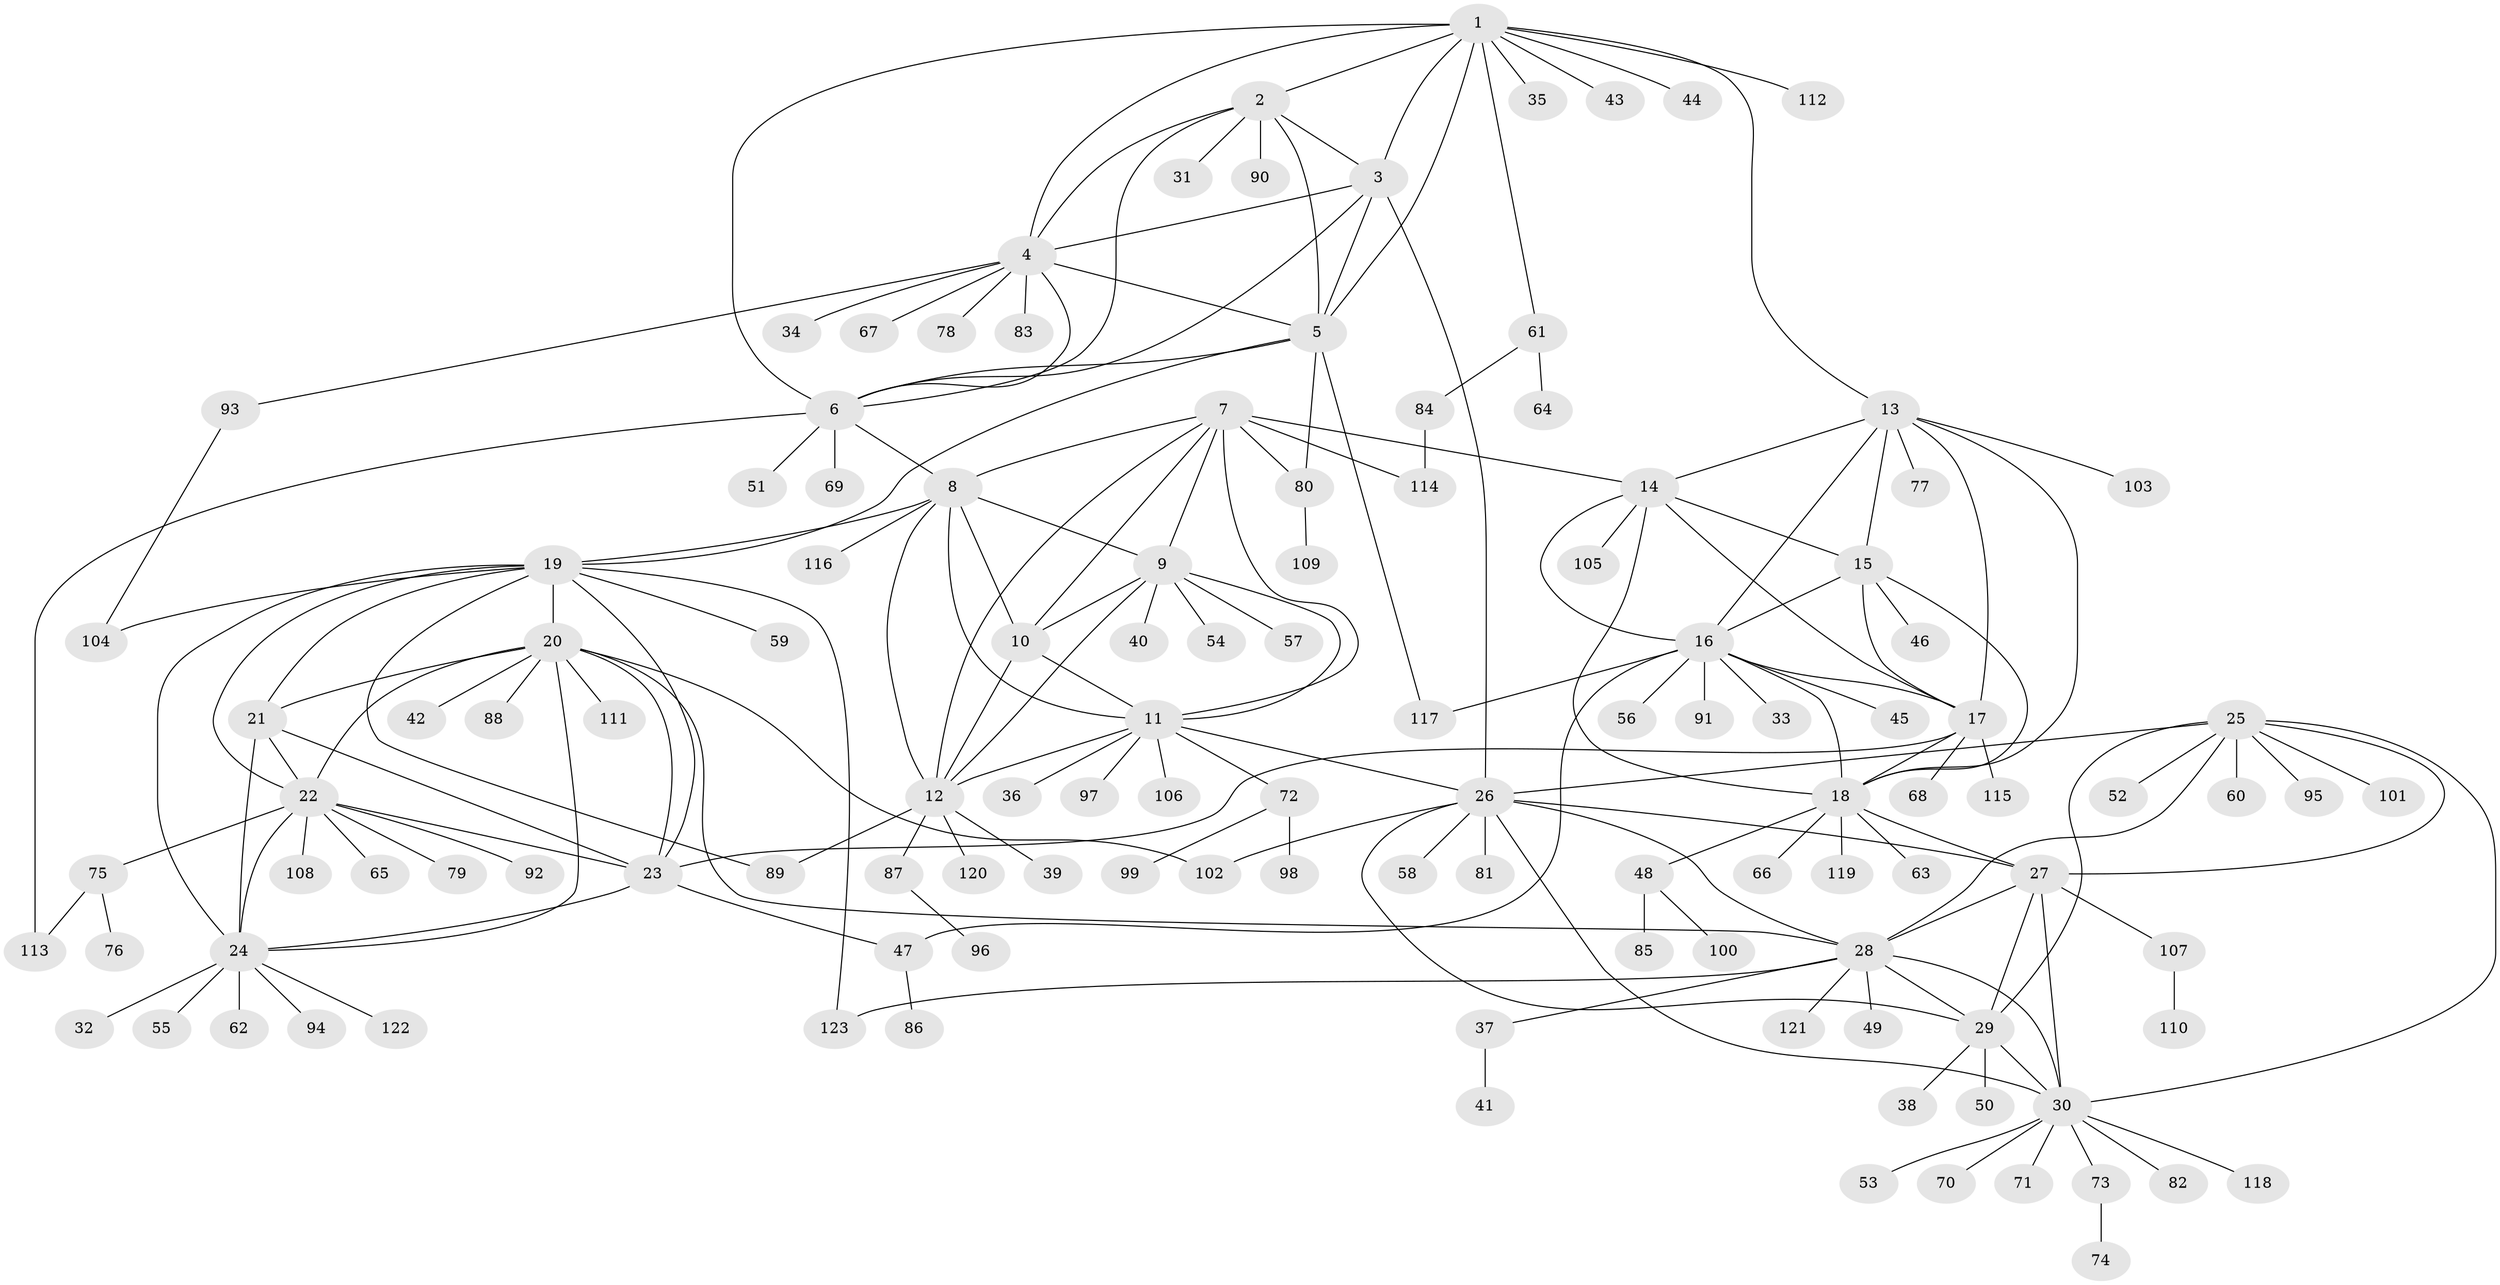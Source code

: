 // Generated by graph-tools (version 1.1) at 2025/55/03/09/25 04:55:11]
// undirected, 123 vertices, 187 edges
graph export_dot {
graph [start="1"]
  node [color=gray90,style=filled];
  1;
  2;
  3;
  4;
  5;
  6;
  7;
  8;
  9;
  10;
  11;
  12;
  13;
  14;
  15;
  16;
  17;
  18;
  19;
  20;
  21;
  22;
  23;
  24;
  25;
  26;
  27;
  28;
  29;
  30;
  31;
  32;
  33;
  34;
  35;
  36;
  37;
  38;
  39;
  40;
  41;
  42;
  43;
  44;
  45;
  46;
  47;
  48;
  49;
  50;
  51;
  52;
  53;
  54;
  55;
  56;
  57;
  58;
  59;
  60;
  61;
  62;
  63;
  64;
  65;
  66;
  67;
  68;
  69;
  70;
  71;
  72;
  73;
  74;
  75;
  76;
  77;
  78;
  79;
  80;
  81;
  82;
  83;
  84;
  85;
  86;
  87;
  88;
  89;
  90;
  91;
  92;
  93;
  94;
  95;
  96;
  97;
  98;
  99;
  100;
  101;
  102;
  103;
  104;
  105;
  106;
  107;
  108;
  109;
  110;
  111;
  112;
  113;
  114;
  115;
  116;
  117;
  118;
  119;
  120;
  121;
  122;
  123;
  1 -- 2;
  1 -- 3;
  1 -- 4;
  1 -- 5;
  1 -- 6;
  1 -- 13;
  1 -- 35;
  1 -- 43;
  1 -- 44;
  1 -- 61;
  1 -- 112;
  2 -- 3;
  2 -- 4;
  2 -- 5;
  2 -- 6;
  2 -- 31;
  2 -- 90;
  3 -- 4;
  3 -- 5;
  3 -- 6;
  3 -- 26;
  4 -- 5;
  4 -- 6;
  4 -- 34;
  4 -- 67;
  4 -- 78;
  4 -- 83;
  4 -- 93;
  5 -- 6;
  5 -- 19;
  5 -- 80;
  5 -- 117;
  6 -- 8;
  6 -- 51;
  6 -- 69;
  6 -- 113;
  7 -- 8;
  7 -- 9;
  7 -- 10;
  7 -- 11;
  7 -- 12;
  7 -- 14;
  7 -- 80;
  7 -- 114;
  8 -- 9;
  8 -- 10;
  8 -- 11;
  8 -- 12;
  8 -- 19;
  8 -- 116;
  9 -- 10;
  9 -- 11;
  9 -- 12;
  9 -- 40;
  9 -- 54;
  9 -- 57;
  10 -- 11;
  10 -- 12;
  11 -- 12;
  11 -- 26;
  11 -- 36;
  11 -- 72;
  11 -- 97;
  11 -- 106;
  12 -- 39;
  12 -- 87;
  12 -- 89;
  12 -- 120;
  13 -- 14;
  13 -- 15;
  13 -- 16;
  13 -- 17;
  13 -- 18;
  13 -- 77;
  13 -- 103;
  14 -- 15;
  14 -- 16;
  14 -- 17;
  14 -- 18;
  14 -- 105;
  15 -- 16;
  15 -- 17;
  15 -- 18;
  15 -- 46;
  16 -- 17;
  16 -- 18;
  16 -- 33;
  16 -- 45;
  16 -- 47;
  16 -- 56;
  16 -- 91;
  16 -- 117;
  17 -- 18;
  17 -- 23;
  17 -- 68;
  17 -- 115;
  18 -- 27;
  18 -- 48;
  18 -- 63;
  18 -- 66;
  18 -- 119;
  19 -- 20;
  19 -- 21;
  19 -- 22;
  19 -- 23;
  19 -- 24;
  19 -- 59;
  19 -- 89;
  19 -- 104;
  19 -- 123;
  20 -- 21;
  20 -- 22;
  20 -- 23;
  20 -- 24;
  20 -- 28;
  20 -- 42;
  20 -- 88;
  20 -- 102;
  20 -- 111;
  21 -- 22;
  21 -- 23;
  21 -- 24;
  22 -- 23;
  22 -- 24;
  22 -- 65;
  22 -- 75;
  22 -- 79;
  22 -- 92;
  22 -- 108;
  23 -- 24;
  23 -- 47;
  24 -- 32;
  24 -- 55;
  24 -- 62;
  24 -- 94;
  24 -- 122;
  25 -- 26;
  25 -- 27;
  25 -- 28;
  25 -- 29;
  25 -- 30;
  25 -- 52;
  25 -- 60;
  25 -- 95;
  25 -- 101;
  26 -- 27;
  26 -- 28;
  26 -- 29;
  26 -- 30;
  26 -- 58;
  26 -- 81;
  26 -- 102;
  27 -- 28;
  27 -- 29;
  27 -- 30;
  27 -- 107;
  28 -- 29;
  28 -- 30;
  28 -- 37;
  28 -- 49;
  28 -- 121;
  28 -- 123;
  29 -- 30;
  29 -- 38;
  29 -- 50;
  30 -- 53;
  30 -- 70;
  30 -- 71;
  30 -- 73;
  30 -- 82;
  30 -- 118;
  37 -- 41;
  47 -- 86;
  48 -- 85;
  48 -- 100;
  61 -- 64;
  61 -- 84;
  72 -- 98;
  72 -- 99;
  73 -- 74;
  75 -- 76;
  75 -- 113;
  80 -- 109;
  84 -- 114;
  87 -- 96;
  93 -- 104;
  107 -- 110;
}
